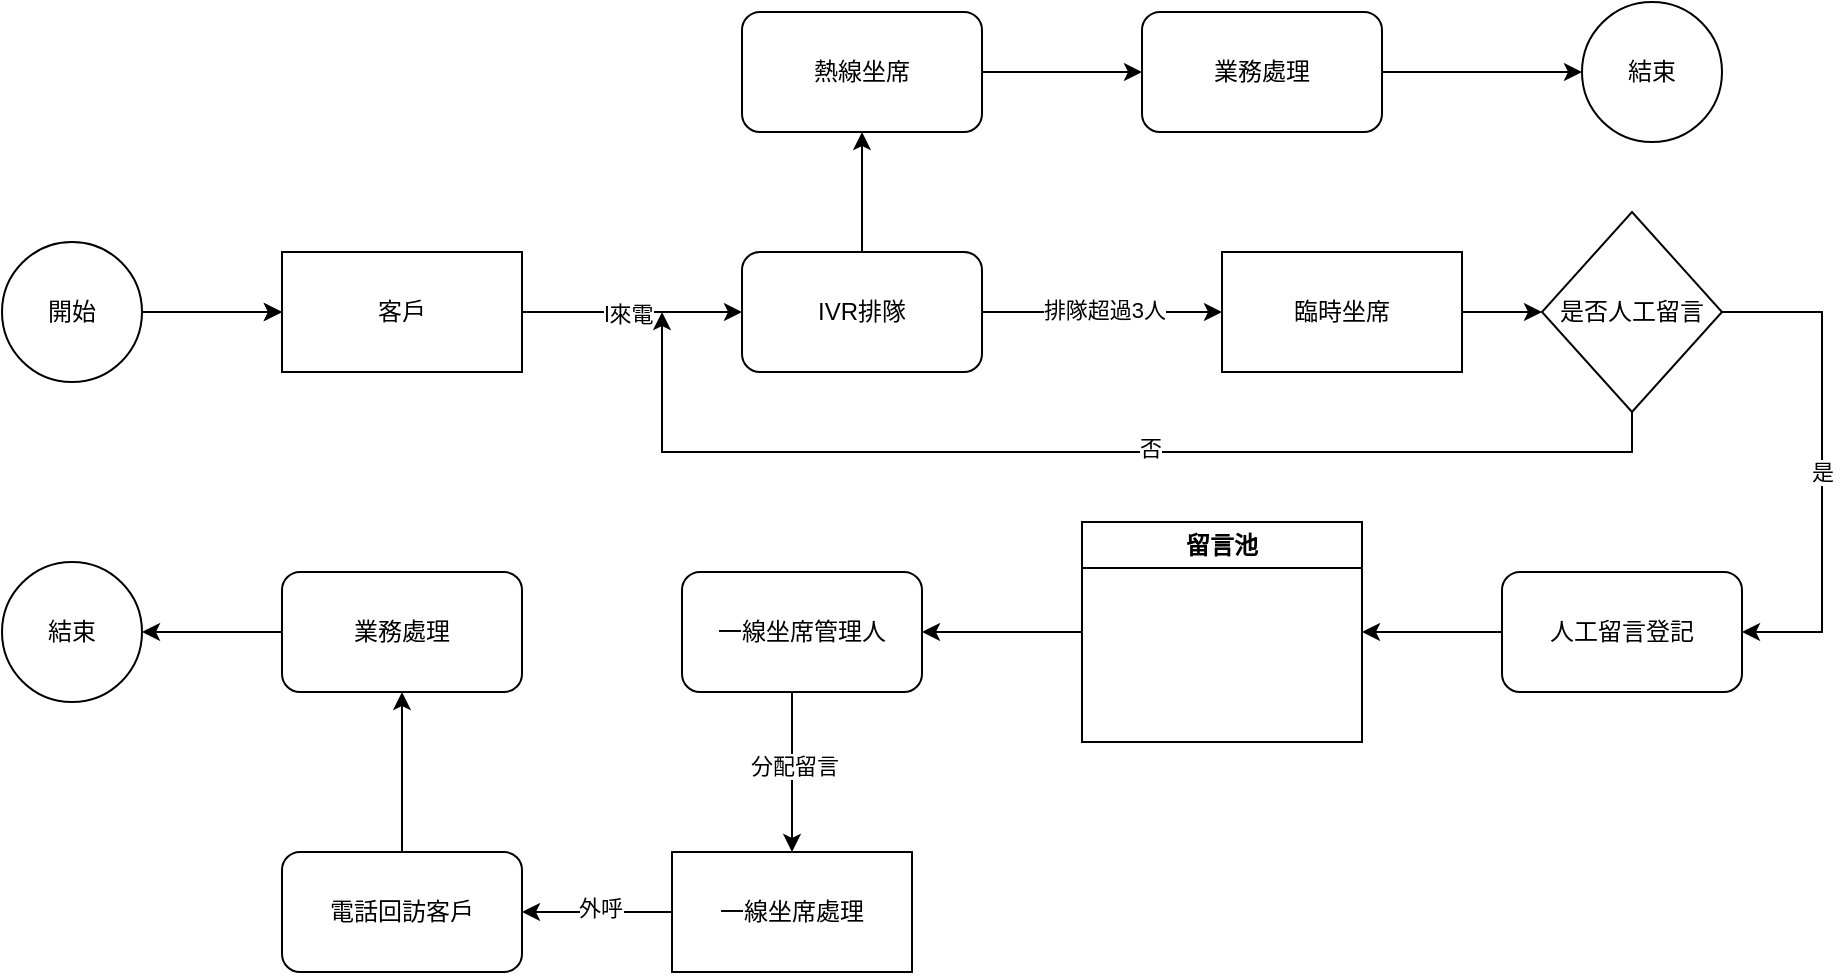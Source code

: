 <mxfile version="22.1.18" type="github">
  <diagram name="Page-1" id="52a04d89-c75d-2922-d76d-85b35f80e030">
    <mxGraphModel dx="1023" dy="746" grid="1" gridSize="10" guides="1" tooltips="1" connect="1" arrows="1" fold="1" page="1" pageScale="1" pageWidth="1100" pageHeight="850" background="none" math="0" shadow="0">
      <root>
        <mxCell id="0" />
        <mxCell id="1" parent="0" />
        <mxCell id="jRr14fNT7QDTzJk1nxz2-3" value="" style="edgeStyle=orthogonalEdgeStyle;rounded=0;orthogonalLoop=1;jettySize=auto;html=1;" parent="1" source="jRr14fNT7QDTzJk1nxz2-1" target="jRr14fNT7QDTzJk1nxz2-16" edge="1">
          <mxGeometry relative="1" as="geometry">
            <mxPoint x="550" y="380" as="targetPoint" />
          </mxGeometry>
        </mxCell>
        <mxCell id="jRr14fNT7QDTzJk1nxz2-43" value="l來電" style="edgeLabel;html=1;align=center;verticalAlign=middle;resizable=0;points=[];" parent="jRr14fNT7QDTzJk1nxz2-3" vertex="1" connectable="0">
          <mxGeometry x="-0.044" y="-1" relative="1" as="geometry">
            <mxPoint as="offset" />
          </mxGeometry>
        </mxCell>
        <mxCell id="jRr14fNT7QDTzJk1nxz2-1" value="客戶" style="rounded=0;whiteSpace=wrap;html=1;" parent="1" vertex="1">
          <mxGeometry x="330" y="350" width="120" height="60" as="geometry" />
        </mxCell>
        <mxCell id="jRr14fNT7QDTzJk1nxz2-7" value="" style="edgeStyle=orthogonalEdgeStyle;rounded=0;orthogonalLoop=1;jettySize=auto;html=1;exitX=1;exitY=0.5;exitDx=0;exitDy=0;" parent="1" source="jRr14fNT7QDTzJk1nxz2-16" target="jRr14fNT7QDTzJk1nxz2-6" edge="1">
          <mxGeometry relative="1" as="geometry">
            <mxPoint x="640" y="380" as="sourcePoint" />
          </mxGeometry>
        </mxCell>
        <mxCell id="jRr14fNT7QDTzJk1nxz2-9" value="排隊超過3人" style="edgeLabel;html=1;align=center;verticalAlign=middle;resizable=0;points=[];" parent="jRr14fNT7QDTzJk1nxz2-7" vertex="1" connectable="0">
          <mxGeometry x="0.011" y="1" relative="1" as="geometry">
            <mxPoint as="offset" />
          </mxGeometry>
        </mxCell>
        <mxCell id="jRr14fNT7QDTzJk1nxz2-13" value="" style="edgeStyle=orthogonalEdgeStyle;rounded=0;orthogonalLoop=1;jettySize=auto;html=1;" parent="1" source="jRr14fNT7QDTzJk1nxz2-6" target="jRr14fNT7QDTzJk1nxz2-12" edge="1">
          <mxGeometry relative="1" as="geometry" />
        </mxCell>
        <mxCell id="jRr14fNT7QDTzJk1nxz2-6" value="臨時坐席" style="whiteSpace=wrap;html=1;rounded=0;" parent="1" vertex="1">
          <mxGeometry x="800" y="350" width="120" height="60" as="geometry" />
        </mxCell>
        <mxCell id="jRr14fNT7QDTzJk1nxz2-22" value="" style="edgeStyle=orthogonalEdgeStyle;rounded=0;orthogonalLoop=1;jettySize=auto;html=1;exitX=1;exitY=0.5;exitDx=0;exitDy=0;entryX=1;entryY=0.5;entryDx=0;entryDy=0;" parent="1" source="jRr14fNT7QDTzJk1nxz2-12" edge="1" target="jRr14fNT7QDTzJk1nxz2-23">
          <mxGeometry relative="1" as="geometry">
            <mxPoint x="1070" y="540" as="targetPoint" />
            <Array as="points">
              <mxPoint x="1100" y="380" />
              <mxPoint x="1100" y="540" />
            </Array>
          </mxGeometry>
        </mxCell>
        <mxCell id="jRr14fNT7QDTzJk1nxz2-42" value="是" style="edgeLabel;html=1;align=center;verticalAlign=middle;resizable=0;points=[];" parent="jRr14fNT7QDTzJk1nxz2-22" vertex="1" connectable="0">
          <mxGeometry x="-0.265" y="-2" relative="1" as="geometry">
            <mxPoint x="2" y="38" as="offset" />
          </mxGeometry>
        </mxCell>
        <mxCell id="jRr14fNT7QDTzJk1nxz2-12" value="是否人工留言" style="rhombus;whiteSpace=wrap;html=1;rounded=0;" parent="1" vertex="1">
          <mxGeometry x="960" y="330" width="90" height="100" as="geometry" />
        </mxCell>
        <mxCell id="AQV8VEkUSa6QAiec6kYD-10" value="" style="edgeStyle=orthogonalEdgeStyle;rounded=0;orthogonalLoop=1;jettySize=auto;html=1;" edge="1" parent="1" source="jRr14fNT7QDTzJk1nxz2-16" target="AQV8VEkUSa6QAiec6kYD-9">
          <mxGeometry relative="1" as="geometry" />
        </mxCell>
        <mxCell id="jRr14fNT7QDTzJk1nxz2-16" value="IVR排隊" style="rounded=1;whiteSpace=wrap;html=1;" parent="1" vertex="1">
          <mxGeometry x="560" y="350" width="120" height="60" as="geometry" />
        </mxCell>
        <mxCell id="jRr14fNT7QDTzJk1nxz2-18" value="" style="endArrow=classic;html=1;rounded=0;exitX=0.5;exitY=1;exitDx=0;exitDy=0;" parent="1" source="jRr14fNT7QDTzJk1nxz2-12" edge="1">
          <mxGeometry width="50" height="50" relative="1" as="geometry">
            <mxPoint x="1000" y="430" as="sourcePoint" />
            <mxPoint x="520" y="380" as="targetPoint" />
            <Array as="points">
              <mxPoint x="1005" y="450" />
              <mxPoint x="780" y="450" />
              <mxPoint x="520" y="450" />
            </Array>
          </mxGeometry>
        </mxCell>
        <mxCell id="jRr14fNT7QDTzJk1nxz2-20" value="否" style="edgeLabel;html=1;align=center;verticalAlign=middle;resizable=0;points=[];" parent="jRr14fNT7QDTzJk1nxz2-18" vertex="1" connectable="0">
          <mxGeometry x="-0.092" y="-2" relative="1" as="geometry">
            <mxPoint as="offset" />
          </mxGeometry>
        </mxCell>
        <mxCell id="jRr14fNT7QDTzJk1nxz2-25" value="" style="edgeStyle=orthogonalEdgeStyle;rounded=0;orthogonalLoop=1;jettySize=auto;html=1;entryX=1;entryY=0.5;entryDx=0;entryDy=0;" parent="1" source="jRr14fNT7QDTzJk1nxz2-23" target="AQV8VEkUSa6QAiec6kYD-4" edge="1">
          <mxGeometry relative="1" as="geometry">
            <mxPoint x="860" y="540" as="targetPoint" />
          </mxGeometry>
        </mxCell>
        <mxCell id="jRr14fNT7QDTzJk1nxz2-23" value="人工留言登記" style="rounded=1;whiteSpace=wrap;html=1;" parent="1" vertex="1">
          <mxGeometry x="940" y="510" width="120" height="60" as="geometry" />
        </mxCell>
        <mxCell id="jRr14fNT7QDTzJk1nxz2-27" value="" style="edgeStyle=orthogonalEdgeStyle;rounded=0;orthogonalLoop=1;jettySize=auto;html=1;exitX=0;exitY=0.5;exitDx=0;exitDy=0;" parent="1" source="AQV8VEkUSa6QAiec6kYD-4" edge="1">
          <mxGeometry relative="1" as="geometry">
            <mxPoint x="740" y="540" as="sourcePoint" />
            <mxPoint x="650" y="540" as="targetPoint" />
          </mxGeometry>
        </mxCell>
        <mxCell id="jRr14fNT7QDTzJk1nxz2-29" value="" style="edgeStyle=orthogonalEdgeStyle;rounded=0;orthogonalLoop=1;jettySize=auto;html=1;exitX=0.5;exitY=1;exitDx=0;exitDy=0;" parent="1" source="AQV8VEkUSa6QAiec6kYD-1" target="jRr14fNT7QDTzJk1nxz2-28" edge="1">
          <mxGeometry relative="1" as="geometry">
            <Array as="points">
              <mxPoint x="585" y="560" />
            </Array>
            <mxPoint x="585" y="570" as="sourcePoint" />
          </mxGeometry>
        </mxCell>
        <mxCell id="AQV8VEkUSa6QAiec6kYD-18" value="分配留言" style="edgeLabel;html=1;align=center;verticalAlign=middle;resizable=0;points=[];" vertex="1" connectable="0" parent="jRr14fNT7QDTzJk1nxz2-29">
          <mxGeometry x="0.181" y="1" relative="1" as="geometry">
            <mxPoint as="offset" />
          </mxGeometry>
        </mxCell>
        <mxCell id="jRr14fNT7QDTzJk1nxz2-32" value="" style="edgeStyle=orthogonalEdgeStyle;rounded=0;orthogonalLoop=1;jettySize=auto;html=1;entryX=1;entryY=0.5;entryDx=0;entryDy=0;" parent="1" source="jRr14fNT7QDTzJk1nxz2-28" target="AQV8VEkUSa6QAiec6kYD-5" edge="1">
          <mxGeometry relative="1" as="geometry">
            <mxPoint x="440" y="680" as="targetPoint" />
          </mxGeometry>
        </mxCell>
        <mxCell id="jRr14fNT7QDTzJk1nxz2-41" value="外呼" style="edgeLabel;html=1;align=center;verticalAlign=middle;resizable=0;points=[];" parent="jRr14fNT7QDTzJk1nxz2-32" vertex="1" connectable="0">
          <mxGeometry x="-0.032" y="-2" relative="1" as="geometry">
            <mxPoint as="offset" />
          </mxGeometry>
        </mxCell>
        <mxCell id="jRr14fNT7QDTzJk1nxz2-28" value="一線坐席處理" style="whiteSpace=wrap;html=1;" parent="1" vertex="1">
          <mxGeometry x="525" y="650" width="120" height="60" as="geometry" />
        </mxCell>
        <mxCell id="jRr14fNT7QDTzJk1nxz2-36" value="" style="edgeStyle=orthogonalEdgeStyle;rounded=0;orthogonalLoop=1;jettySize=auto;html=1;entryX=0.5;entryY=1;entryDx=0;entryDy=0;exitX=0.5;exitY=0;exitDx=0;exitDy=0;" parent="1" source="AQV8VEkUSa6QAiec6kYD-5" target="AQV8VEkUSa6QAiec6kYD-6" edge="1">
          <mxGeometry relative="1" as="geometry">
            <mxPoint x="390" y="710" as="sourcePoint" />
            <mxPoint x="390" y="790" as="targetPoint" />
          </mxGeometry>
        </mxCell>
        <mxCell id="jRr14fNT7QDTzJk1nxz2-38" value="" style="edgeStyle=orthogonalEdgeStyle;rounded=0;orthogonalLoop=1;jettySize=auto;html=1;exitX=0;exitY=0.5;exitDx=0;exitDy=0;" parent="1" source="AQV8VEkUSa6QAiec6kYD-6" target="jRr14fNT7QDTzJk1nxz2-37" edge="1">
          <mxGeometry relative="1" as="geometry">
            <mxPoint x="330" y="555" as="sourcePoint" />
          </mxGeometry>
        </mxCell>
        <mxCell id="jRr14fNT7QDTzJk1nxz2-37" value="結束" style="ellipse;whiteSpace=wrap;html=1;" parent="1" vertex="1">
          <mxGeometry x="190" y="505" width="70" height="70" as="geometry" />
        </mxCell>
        <mxCell id="jRr14fNT7QDTzJk1nxz2-40" value="" style="edgeStyle=orthogonalEdgeStyle;rounded=0;orthogonalLoop=1;jettySize=auto;html=1;" parent="1" source="AQV8VEkUSa6QAiec6kYD-7" target="jRr14fNT7QDTzJk1nxz2-1" edge="1">
          <mxGeometry relative="1" as="geometry">
            <mxPoint x="250" y="380" as="sourcePoint" />
          </mxGeometry>
        </mxCell>
        <mxCell id="AQV8VEkUSa6QAiec6kYD-1" value="一線坐席管理人" style="rounded=1;whiteSpace=wrap;html=1;" vertex="1" parent="1">
          <mxGeometry x="530" y="510" width="120" height="60" as="geometry" />
        </mxCell>
        <mxCell id="AQV8VEkUSa6QAiec6kYD-4" value="留言池" style="swimlane;whiteSpace=wrap;html=1;startSize=23;" vertex="1" parent="1">
          <mxGeometry x="730" y="485" width="140" height="110" as="geometry" />
        </mxCell>
        <mxCell id="AQV8VEkUSa6QAiec6kYD-5" value="電話回訪客戶" style="rounded=1;whiteSpace=wrap;html=1;" vertex="1" parent="1">
          <mxGeometry x="330" y="650" width="120" height="60" as="geometry" />
        </mxCell>
        <mxCell id="AQV8VEkUSa6QAiec6kYD-6" value="業務處理" style="rounded=1;whiteSpace=wrap;html=1;" vertex="1" parent="1">
          <mxGeometry x="330" y="510" width="120" height="60" as="geometry" />
        </mxCell>
        <mxCell id="AQV8VEkUSa6QAiec6kYD-8" value="" style="edgeStyle=orthogonalEdgeStyle;rounded=0;orthogonalLoop=1;jettySize=auto;html=1;" edge="1" parent="1" source="AQV8VEkUSa6QAiec6kYD-7" target="jRr14fNT7QDTzJk1nxz2-1">
          <mxGeometry relative="1" as="geometry" />
        </mxCell>
        <mxCell id="AQV8VEkUSa6QAiec6kYD-12" value="" style="edgeStyle=orthogonalEdgeStyle;rounded=0;orthogonalLoop=1;jettySize=auto;html=1;" edge="1" parent="1" source="AQV8VEkUSa6QAiec6kYD-9" target="AQV8VEkUSa6QAiec6kYD-11">
          <mxGeometry relative="1" as="geometry" />
        </mxCell>
        <mxCell id="AQV8VEkUSa6QAiec6kYD-9" value="熱線坐席" style="rounded=1;whiteSpace=wrap;html=1;" vertex="1" parent="1">
          <mxGeometry x="560" y="230" width="120" height="60" as="geometry" />
        </mxCell>
        <mxCell id="AQV8VEkUSa6QAiec6kYD-14" value="" style="edgeStyle=orthogonalEdgeStyle;rounded=0;orthogonalLoop=1;jettySize=auto;html=1;" edge="1" parent="1" source="AQV8VEkUSa6QAiec6kYD-11" target="AQV8VEkUSa6QAiec6kYD-13">
          <mxGeometry relative="1" as="geometry" />
        </mxCell>
        <mxCell id="AQV8VEkUSa6QAiec6kYD-11" value="業務處理" style="rounded=1;whiteSpace=wrap;html=1;" vertex="1" parent="1">
          <mxGeometry x="760" y="230" width="120" height="60" as="geometry" />
        </mxCell>
        <mxCell id="AQV8VEkUSa6QAiec6kYD-13" value="結束" style="ellipse;whiteSpace=wrap;html=1;rounded=1;" vertex="1" parent="1">
          <mxGeometry x="980" y="225" width="70" height="70" as="geometry" />
        </mxCell>
        <mxCell id="AQV8VEkUSa6QAiec6kYD-7" value="開始" style="ellipse;whiteSpace=wrap;html=1;aspect=fixed;" vertex="1" parent="1">
          <mxGeometry x="190" y="345" width="70" height="70" as="geometry" />
        </mxCell>
      </root>
    </mxGraphModel>
  </diagram>
</mxfile>
